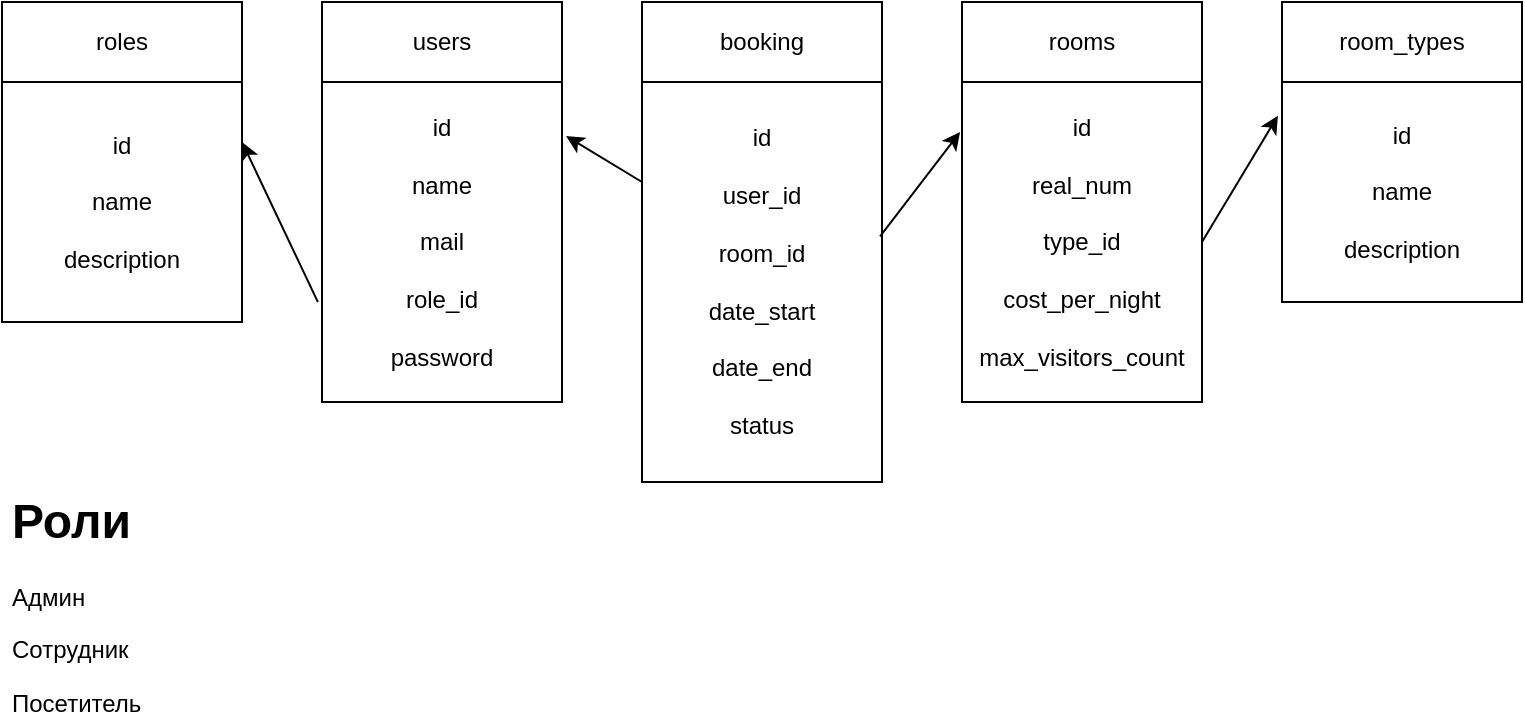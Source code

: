 <mxfile version="20.7.4" type="github"><diagram id="hpq0Uc3OcZEj5EaLRr-7" name="Страница 1"><mxGraphModel dx="990" dy="956" grid="1" gridSize="10" guides="1" tooltips="1" connect="1" arrows="1" fold="1" page="1" pageScale="1" pageWidth="827" pageHeight="1169" math="0" shadow="0"><root><mxCell id="0"/><mxCell id="1" parent="0"/><mxCell id="_cmmURXeGtYbIs7tGhS_-1" value="roles" style="rounded=0;whiteSpace=wrap;html=1;" parent="1" vertex="1"><mxGeometry x="40" y="120" width="120" height="40" as="geometry"/></mxCell><mxCell id="_cmmURXeGtYbIs7tGhS_-2" value="id&lt;br&gt;&lt;br&gt;name&lt;br&gt;&lt;br&gt;description" style="rounded=0;whiteSpace=wrap;html=1;" parent="1" vertex="1"><mxGeometry x="40" y="160" width="120" height="120" as="geometry"/></mxCell><mxCell id="_cmmURXeGtYbIs7tGhS_-3" value="users" style="rounded=0;whiteSpace=wrap;html=1;" parent="1" vertex="1"><mxGeometry x="200" y="120" width="120" height="40" as="geometry"/></mxCell><mxCell id="_cmmURXeGtYbIs7tGhS_-4" value="id&lt;br&gt;&lt;br&gt;name&lt;br&gt;&lt;br&gt;mail&lt;br&gt;&lt;br&gt;role_id&lt;br&gt;&lt;br&gt;password" style="rounded=0;whiteSpace=wrap;html=1;" parent="1" vertex="1"><mxGeometry x="200" y="160" width="120" height="160" as="geometry"/></mxCell><mxCell id="_cmmURXeGtYbIs7tGhS_-5" value="rooms" style="rounded=0;whiteSpace=wrap;html=1;" parent="1" vertex="1"><mxGeometry x="520" y="120" width="120" height="40" as="geometry"/></mxCell><mxCell id="_cmmURXeGtYbIs7tGhS_-6" value="room_types" style="rounded=0;whiteSpace=wrap;html=1;" parent="1" vertex="1"><mxGeometry x="680" y="120" width="120" height="40" as="geometry"/></mxCell><mxCell id="_cmmURXeGtYbIs7tGhS_-7" value="id&lt;br&gt;&lt;br&gt;name&lt;br&gt;&lt;br&gt;description" style="rounded=0;whiteSpace=wrap;html=1;" parent="1" vertex="1"><mxGeometry x="680" y="160" width="120" height="110" as="geometry"/></mxCell><mxCell id="_cmmURXeGtYbIs7tGhS_-8" value="id&lt;br&gt;&lt;br&gt;real_num&lt;br&gt;&lt;br&gt;type_id&lt;br&gt;&lt;br&gt;cost_per_night&lt;br style=&quot;border-color: var(--border-color);&quot;&gt;&lt;br style=&quot;border-color: var(--border-color);&quot;&gt;max_visitors_count" style="rounded=0;whiteSpace=wrap;html=1;" parent="1" vertex="1"><mxGeometry x="520" y="160" width="120" height="160" as="geometry"/></mxCell><mxCell id="_cmmURXeGtYbIs7tGhS_-9" value="" style="endArrow=classic;html=1;rounded=0;exitX=-0.017;exitY=0.688;exitDx=0;exitDy=0;exitPerimeter=0;entryX=1;entryY=0.25;entryDx=0;entryDy=0;" parent="1" source="_cmmURXeGtYbIs7tGhS_-4" target="_cmmURXeGtYbIs7tGhS_-2" edge="1"><mxGeometry width="50" height="50" relative="1" as="geometry"><mxPoint x="390" y="340" as="sourcePoint"/><mxPoint x="440" y="290" as="targetPoint"/></mxGeometry></mxCell><mxCell id="_cmmURXeGtYbIs7tGhS_-10" value="" style="endArrow=classic;html=1;rounded=0;exitX=1;exitY=0.5;exitDx=0;exitDy=0;entryX=-0.017;entryY=0.153;entryDx=0;entryDy=0;entryPerimeter=0;" parent="1" source="_cmmURXeGtYbIs7tGhS_-8" target="_cmmURXeGtYbIs7tGhS_-7" edge="1"><mxGeometry width="50" height="50" relative="1" as="geometry"><mxPoint x="390" y="340" as="sourcePoint"/><mxPoint x="440" y="290" as="targetPoint"/></mxGeometry></mxCell><mxCell id="_cmmURXeGtYbIs7tGhS_-11" value="booking" style="rounded=0;whiteSpace=wrap;html=1;" parent="1" vertex="1"><mxGeometry x="360" y="120" width="120" height="40" as="geometry"/></mxCell><mxCell id="_cmmURXeGtYbIs7tGhS_-12" value="id&lt;br&gt;&lt;br&gt;user_id&lt;br&gt;&lt;br&gt;room_id&lt;br&gt;&lt;br&gt;date_start&lt;br&gt;&lt;br&gt;date_end&lt;br&gt;&lt;br&gt;status" style="rounded=0;whiteSpace=wrap;html=1;" parent="1" vertex="1"><mxGeometry x="360" y="160" width="120" height="200" as="geometry"/></mxCell><mxCell id="_cmmURXeGtYbIs7tGhS_-13" value="" style="endArrow=classic;html=1;rounded=0;exitX=0;exitY=0.25;exitDx=0;exitDy=0;entryX=1.017;entryY=0.169;entryDx=0;entryDy=0;entryPerimeter=0;" parent="1" source="_cmmURXeGtYbIs7tGhS_-12" target="_cmmURXeGtYbIs7tGhS_-4" edge="1"><mxGeometry width="50" height="50" relative="1" as="geometry"><mxPoint x="390" y="250" as="sourcePoint"/><mxPoint x="440" y="200" as="targetPoint"/></mxGeometry></mxCell><mxCell id="_cmmURXeGtYbIs7tGhS_-14" value="" style="endArrow=classic;html=1;rounded=0;exitX=0.992;exitY=0.386;exitDx=0;exitDy=0;exitPerimeter=0;entryX=-0.008;entryY=0.156;entryDx=0;entryDy=0;entryPerimeter=0;" parent="1" source="_cmmURXeGtYbIs7tGhS_-12" target="_cmmURXeGtYbIs7tGhS_-8" edge="1"><mxGeometry width="50" height="50" relative="1" as="geometry"><mxPoint x="390" y="250" as="sourcePoint"/><mxPoint x="440" y="200" as="targetPoint"/></mxGeometry></mxCell><mxCell id="_cmmURXeGtYbIs7tGhS_-15" value="&lt;h1&gt;Роли&lt;/h1&gt;&lt;p&gt;Админ&lt;/p&gt;&lt;p&gt;Сотрудник&lt;/p&gt;&lt;p&gt;Посетитель&lt;/p&gt;" style="text;html=1;strokeColor=none;fillColor=none;spacing=5;spacingTop=-20;whiteSpace=wrap;overflow=hidden;rounded=0;" parent="1" vertex="1"><mxGeometry x="40" y="360" width="120" height="120" as="geometry"/></mxCell></root></mxGraphModel></diagram></mxfile>